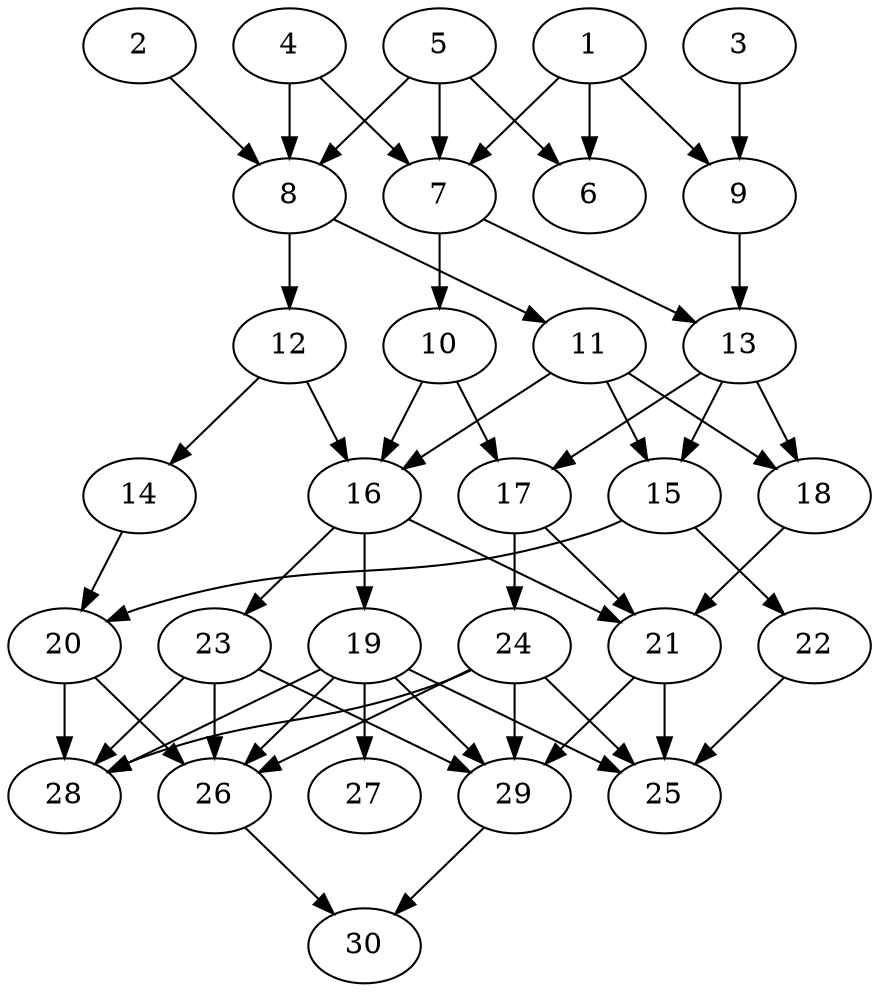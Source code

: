 // DAG automatically generated by daggen at Thu Oct  3 14:04:18 2019
// ./daggen --dot -n 30 --ccr 0.5 --fat 0.5 --regular 0.7 --density 0.6 --mindata 5242880 --maxdata 52428800 
digraph G {
  1 [size="90566656", alpha="0.14", expect_size="45283328"] 
  1 -> 6 [size ="45283328"]
  1 -> 7 [size ="45283328"]
  1 -> 9 [size ="45283328"]
  2 [size="101640192", alpha="0.00", expect_size="50820096"] 
  2 -> 8 [size ="50820096"]
  3 [size="99371008", alpha="0.18", expect_size="49685504"] 
  3 -> 9 [size ="49685504"]
  4 [size="100167680", alpha="0.07", expect_size="50083840"] 
  4 -> 7 [size ="50083840"]
  4 -> 8 [size ="50083840"]
  5 [size="84189184", alpha="0.02", expect_size="42094592"] 
  5 -> 6 [size ="42094592"]
  5 -> 7 [size ="42094592"]
  5 -> 8 [size ="42094592"]
  6 [size="44922880", alpha="0.17", expect_size="22461440"] 
  7 [size="29163520", alpha="0.10", expect_size="14581760"] 
  7 -> 10 [size ="14581760"]
  7 -> 13 [size ="14581760"]
  8 [size="25212928", alpha="0.08", expect_size="12606464"] 
  8 -> 11 [size ="12606464"]
  8 -> 12 [size ="12606464"]
  9 [size="73304064", alpha="0.15", expect_size="36652032"] 
  9 -> 13 [size ="36652032"]
  10 [size="54845440", alpha="0.11", expect_size="27422720"] 
  10 -> 16 [size ="27422720"]
  10 -> 17 [size ="27422720"]
  11 [size="87068672", alpha="0.20", expect_size="43534336"] 
  11 -> 15 [size ="43534336"]
  11 -> 16 [size ="43534336"]
  11 -> 18 [size ="43534336"]
  12 [size="59412480", alpha="0.03", expect_size="29706240"] 
  12 -> 14 [size ="29706240"]
  12 -> 16 [size ="29706240"]
  13 [size="59480064", alpha="0.08", expect_size="29740032"] 
  13 -> 15 [size ="29740032"]
  13 -> 17 [size ="29740032"]
  13 -> 18 [size ="29740032"]
  14 [size="52017152", alpha="0.05", expect_size="26008576"] 
  14 -> 20 [size ="26008576"]
  15 [size="87306240", alpha="0.18", expect_size="43653120"] 
  15 -> 20 [size ="43653120"]
  15 -> 22 [size ="43653120"]
  16 [size="96163840", alpha="0.01", expect_size="48081920"] 
  16 -> 19 [size ="48081920"]
  16 -> 21 [size ="48081920"]
  16 -> 23 [size ="48081920"]
  17 [size="84277248", alpha="0.13", expect_size="42138624"] 
  17 -> 21 [size ="42138624"]
  17 -> 24 [size ="42138624"]
  18 [size="37947392", alpha="0.07", expect_size="18973696"] 
  18 -> 21 [size ="18973696"]
  19 [size="77723648", alpha="0.10", expect_size="38861824"] 
  19 -> 25 [size ="38861824"]
  19 -> 26 [size ="38861824"]
  19 -> 27 [size ="38861824"]
  19 -> 28 [size ="38861824"]
  19 -> 29 [size ="38861824"]
  20 [size="53516288", alpha="0.11", expect_size="26758144"] 
  20 -> 26 [size ="26758144"]
  20 -> 28 [size ="26758144"]
  21 [size="104048640", alpha="0.09", expect_size="52024320"] 
  21 -> 25 [size ="52024320"]
  21 -> 29 [size ="52024320"]
  22 [size="103940096", alpha="0.06", expect_size="51970048"] 
  22 -> 25 [size ="51970048"]
  23 [size="21714944", alpha="0.03", expect_size="10857472"] 
  23 -> 26 [size ="10857472"]
  23 -> 28 [size ="10857472"]
  23 -> 29 [size ="10857472"]
  24 [size="59398144", alpha="0.18", expect_size="29699072"] 
  24 -> 25 [size ="29699072"]
  24 -> 26 [size ="29699072"]
  24 -> 28 [size ="29699072"]
  24 -> 29 [size ="29699072"]
  25 [size="81420288", alpha="0.09", expect_size="40710144"] 
  26 [size="71188480", alpha="0.07", expect_size="35594240"] 
  26 -> 30 [size ="35594240"]
  27 [size="78133248", alpha="0.09", expect_size="39066624"] 
  28 [size="47054848", alpha="0.14", expect_size="23527424"] 
  29 [size="78307328", alpha="0.13", expect_size="39153664"] 
  29 -> 30 [size ="39153664"]
  30 [size="29884416", alpha="0.01", expect_size="14942208"] 
}
